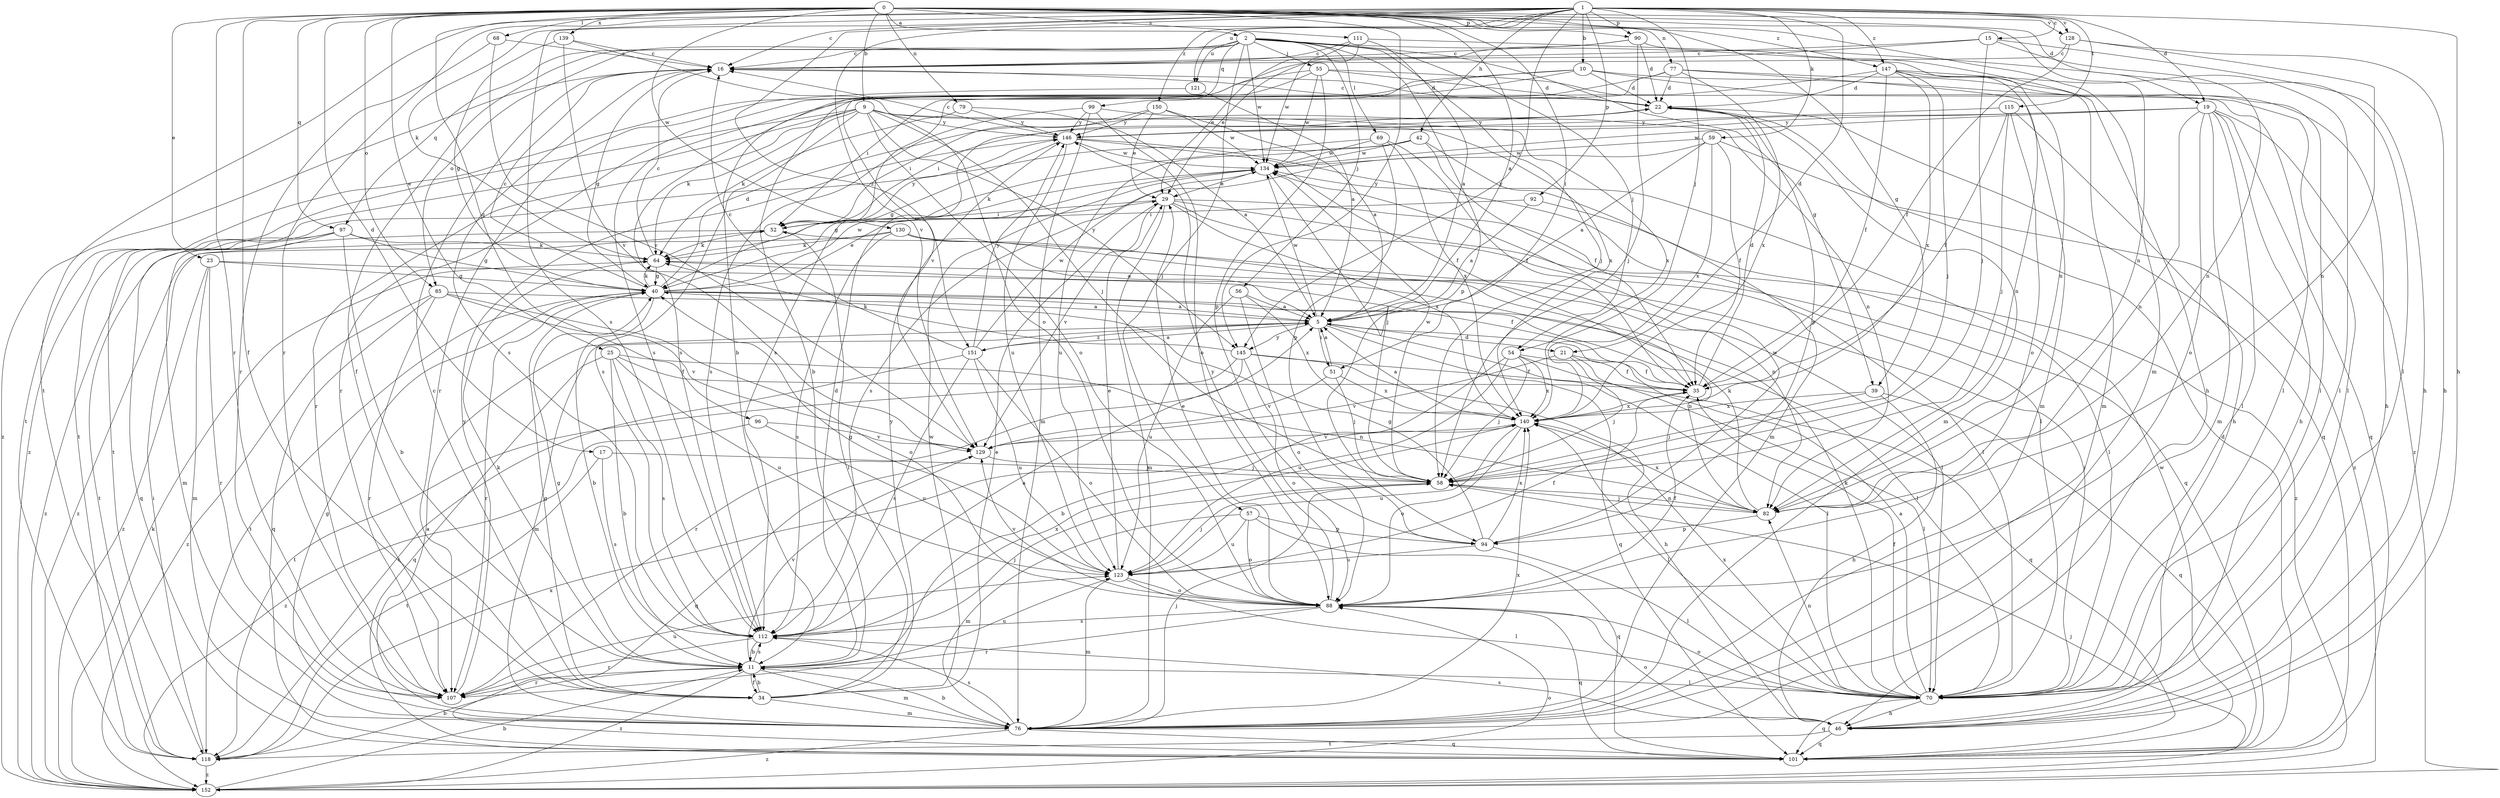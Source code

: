 strict digraph  {
0;
1;
2;
5;
9;
10;
11;
15;
16;
17;
19;
21;
22;
23;
25;
29;
34;
35;
39;
40;
42;
46;
51;
52;
54;
55;
56;
57;
58;
59;
64;
68;
69;
70;
76;
77;
79;
82;
85;
88;
90;
92;
94;
96;
97;
99;
101;
107;
111;
112;
115;
118;
121;
123;
128;
129;
130;
134;
139;
140;
145;
146;
147;
150;
151;
152;
0 -> 2  [label=a];
0 -> 5  [label=a];
0 -> 9  [label=b];
0 -> 17  [label=d];
0 -> 19  [label=d];
0 -> 23  [label=e];
0 -> 25  [label=e];
0 -> 34  [label=f];
0 -> 39  [label=g];
0 -> 51  [label=i];
0 -> 68  [label=l];
0 -> 76  [label=m];
0 -> 77  [label=n];
0 -> 79  [label=n];
0 -> 82  [label=n];
0 -> 85  [label=o];
0 -> 90  [label=p];
0 -> 96  [label=q];
0 -> 97  [label=q];
0 -> 107  [label=r];
0 -> 111  [label=s];
0 -> 128  [label=v];
0 -> 130  [label=w];
0 -> 139  [label=x];
0 -> 145  [label=y];
0 -> 147  [label=z];
1 -> 10  [label=b];
1 -> 15  [label=c];
1 -> 16  [label=c];
1 -> 19  [label=d];
1 -> 21  [label=d];
1 -> 42  [label=h];
1 -> 46  [label=h];
1 -> 54  [label=j];
1 -> 59  [label=k];
1 -> 64  [label=k];
1 -> 90  [label=p];
1 -> 92  [label=p];
1 -> 107  [label=r];
1 -> 112  [label=s];
1 -> 115  [label=t];
1 -> 118  [label=t];
1 -> 121  [label=u];
1 -> 128  [label=v];
1 -> 129  [label=v];
1 -> 145  [label=y];
1 -> 147  [label=z];
1 -> 150  [label=z];
1 -> 151  [label=z];
2 -> 16  [label=c];
2 -> 34  [label=f];
2 -> 39  [label=g];
2 -> 54  [label=j];
2 -> 55  [label=j];
2 -> 56  [label=j];
2 -> 57  [label=j];
2 -> 58  [label=j];
2 -> 69  [label=l];
2 -> 82  [label=n];
2 -> 85  [label=o];
2 -> 94  [label=p];
2 -> 97  [label=q];
2 -> 99  [label=q];
2 -> 121  [label=u];
2 -> 134  [label=w];
5 -> 21  [label=d];
5 -> 51  [label=i];
5 -> 70  [label=l];
5 -> 76  [label=m];
5 -> 101  [label=q];
5 -> 134  [label=w];
5 -> 145  [label=y];
5 -> 151  [label=z];
9 -> 58  [label=j];
9 -> 64  [label=k];
9 -> 82  [label=n];
9 -> 88  [label=o];
9 -> 107  [label=r];
9 -> 112  [label=s];
9 -> 118  [label=t];
9 -> 140  [label=x];
9 -> 145  [label=y];
9 -> 146  [label=y];
9 -> 152  [label=z];
10 -> 11  [label=b];
10 -> 22  [label=d];
10 -> 46  [label=h];
10 -> 70  [label=l];
10 -> 107  [label=r];
10 -> 112  [label=s];
11 -> 22  [label=d];
11 -> 34  [label=f];
11 -> 40  [label=g];
11 -> 64  [label=k];
11 -> 70  [label=l];
11 -> 76  [label=m];
11 -> 107  [label=r];
11 -> 112  [label=s];
11 -> 123  [label=u];
11 -> 129  [label=v];
11 -> 152  [label=z];
15 -> 11  [label=b];
15 -> 16  [label=c];
15 -> 46  [label=h];
15 -> 58  [label=j];
15 -> 82  [label=n];
16 -> 22  [label=d];
16 -> 40  [label=g];
16 -> 112  [label=s];
16 -> 152  [label=z];
17 -> 58  [label=j];
17 -> 112  [label=s];
17 -> 118  [label=t];
19 -> 46  [label=h];
19 -> 52  [label=i];
19 -> 70  [label=l];
19 -> 76  [label=m];
19 -> 82  [label=n];
19 -> 88  [label=o];
19 -> 101  [label=q];
19 -> 134  [label=w];
19 -> 146  [label=y];
19 -> 152  [label=z];
21 -> 35  [label=f];
21 -> 58  [label=j];
21 -> 101  [label=q];
21 -> 129  [label=v];
22 -> 16  [label=c];
22 -> 76  [label=m];
22 -> 94  [label=p];
22 -> 101  [label=q];
22 -> 146  [label=y];
23 -> 35  [label=f];
23 -> 40  [label=g];
23 -> 76  [label=m];
23 -> 107  [label=r];
23 -> 152  [label=z];
25 -> 11  [label=b];
25 -> 35  [label=f];
25 -> 82  [label=n];
25 -> 101  [label=q];
25 -> 112  [label=s];
25 -> 123  [label=u];
29 -> 52  [label=i];
29 -> 70  [label=l];
29 -> 76  [label=m];
29 -> 101  [label=q];
29 -> 129  [label=v];
29 -> 140  [label=x];
29 -> 152  [label=z];
34 -> 11  [label=b];
34 -> 16  [label=c];
34 -> 29  [label=e];
34 -> 40  [label=g];
34 -> 52  [label=i];
34 -> 76  [label=m];
34 -> 134  [label=w];
34 -> 146  [label=y];
35 -> 22  [label=d];
35 -> 140  [label=x];
39 -> 46  [label=h];
39 -> 58  [label=j];
39 -> 101  [label=q];
39 -> 140  [label=x];
40 -> 5  [label=a];
40 -> 11  [label=b];
40 -> 16  [label=c];
40 -> 22  [label=d];
40 -> 29  [label=e];
40 -> 64  [label=k];
40 -> 70  [label=l];
40 -> 82  [label=n];
40 -> 107  [label=r];
40 -> 118  [label=t];
40 -> 134  [label=w];
42 -> 35  [label=f];
42 -> 76  [label=m];
42 -> 118  [label=t];
42 -> 123  [label=u];
42 -> 134  [label=w];
46 -> 88  [label=o];
46 -> 101  [label=q];
46 -> 112  [label=s];
46 -> 118  [label=t];
51 -> 5  [label=a];
51 -> 58  [label=j];
51 -> 129  [label=v];
51 -> 140  [label=x];
52 -> 64  [label=k];
52 -> 118  [label=t];
52 -> 146  [label=y];
54 -> 11  [label=b];
54 -> 35  [label=f];
54 -> 58  [label=j];
54 -> 70  [label=l];
54 -> 123  [label=u];
54 -> 140  [label=x];
55 -> 22  [label=d];
55 -> 70  [label=l];
55 -> 94  [label=p];
55 -> 118  [label=t];
55 -> 129  [label=v];
55 -> 134  [label=w];
56 -> 5  [label=a];
56 -> 88  [label=o];
56 -> 123  [label=u];
56 -> 140  [label=x];
57 -> 76  [label=m];
57 -> 88  [label=o];
57 -> 94  [label=p];
57 -> 101  [label=q];
57 -> 123  [label=u];
58 -> 82  [label=n];
58 -> 134  [label=w];
59 -> 5  [label=a];
59 -> 35  [label=f];
59 -> 112  [label=s];
59 -> 134  [label=w];
59 -> 140  [label=x];
59 -> 152  [label=z];
64 -> 16  [label=c];
64 -> 40  [label=g];
68 -> 16  [label=c];
68 -> 107  [label=r];
68 -> 129  [label=v];
69 -> 35  [label=f];
69 -> 64  [label=k];
69 -> 94  [label=p];
69 -> 134  [label=w];
69 -> 140  [label=x];
70 -> 5  [label=a];
70 -> 35  [label=f];
70 -> 46  [label=h];
70 -> 52  [label=i];
70 -> 64  [label=k];
70 -> 82  [label=n];
70 -> 88  [label=o];
70 -> 101  [label=q];
70 -> 140  [label=x];
76 -> 5  [label=a];
76 -> 11  [label=b];
76 -> 40  [label=g];
76 -> 58  [label=j];
76 -> 101  [label=q];
76 -> 112  [label=s];
76 -> 140  [label=x];
76 -> 152  [label=z];
77 -> 22  [label=d];
77 -> 52  [label=i];
77 -> 70  [label=l];
77 -> 76  [label=m];
77 -> 112  [label=s];
77 -> 140  [label=x];
79 -> 5  [label=a];
79 -> 64  [label=k];
79 -> 146  [label=y];
82 -> 58  [label=j];
82 -> 64  [label=k];
82 -> 94  [label=p];
82 -> 140  [label=x];
85 -> 5  [label=a];
85 -> 88  [label=o];
85 -> 101  [label=q];
85 -> 107  [label=r];
85 -> 129  [label=v];
85 -> 152  [label=z];
88 -> 29  [label=e];
88 -> 35  [label=f];
88 -> 101  [label=q];
88 -> 107  [label=r];
88 -> 112  [label=s];
88 -> 129  [label=v];
88 -> 146  [label=y];
90 -> 16  [label=c];
90 -> 22  [label=d];
90 -> 29  [label=e];
90 -> 58  [label=j];
90 -> 70  [label=l];
92 -> 5  [label=a];
92 -> 52  [label=i];
92 -> 70  [label=l];
94 -> 40  [label=g];
94 -> 70  [label=l];
94 -> 123  [label=u];
94 -> 134  [label=w];
94 -> 140  [label=x];
96 -> 123  [label=u];
96 -> 129  [label=v];
96 -> 152  [label=z];
97 -> 11  [label=b];
97 -> 40  [label=g];
97 -> 64  [label=k];
97 -> 76  [label=m];
97 -> 101  [label=q];
97 -> 152  [label=z];
99 -> 76  [label=m];
99 -> 88  [label=o];
99 -> 112  [label=s];
99 -> 140  [label=x];
99 -> 146  [label=y];
101 -> 22  [label=d];
101 -> 134  [label=w];
107 -> 123  [label=u];
107 -> 146  [label=y];
111 -> 5  [label=a];
111 -> 16  [label=c];
111 -> 29  [label=e];
111 -> 46  [label=h];
111 -> 134  [label=w];
112 -> 5  [label=a];
112 -> 11  [label=b];
112 -> 58  [label=j];
112 -> 107  [label=r];
112 -> 140  [label=x];
115 -> 35  [label=f];
115 -> 46  [label=h];
115 -> 58  [label=j];
115 -> 88  [label=o];
115 -> 146  [label=y];
118 -> 11  [label=b];
118 -> 52  [label=i];
118 -> 140  [label=x];
118 -> 152  [label=z];
121 -> 5  [label=a];
121 -> 107  [label=r];
123 -> 29  [label=e];
123 -> 35  [label=f];
123 -> 40  [label=g];
123 -> 58  [label=j];
123 -> 70  [label=l];
123 -> 76  [label=m];
123 -> 88  [label=o];
128 -> 16  [label=c];
128 -> 35  [label=f];
128 -> 46  [label=h];
128 -> 82  [label=n];
129 -> 58  [label=j];
129 -> 101  [label=q];
130 -> 5  [label=a];
130 -> 64  [label=k];
130 -> 70  [label=l];
130 -> 82  [label=n];
130 -> 112  [label=s];
130 -> 152  [label=z];
134 -> 29  [label=e];
134 -> 40  [label=g];
134 -> 58  [label=j];
139 -> 16  [label=c];
139 -> 40  [label=g];
139 -> 88  [label=o];
139 -> 129  [label=v];
140 -> 5  [label=a];
140 -> 70  [label=l];
140 -> 88  [label=o];
140 -> 123  [label=u];
140 -> 129  [label=v];
145 -> 35  [label=f];
145 -> 46  [label=h];
145 -> 64  [label=k];
145 -> 88  [label=o];
145 -> 107  [label=r];
145 -> 118  [label=t];
146 -> 16  [label=c];
146 -> 35  [label=f];
146 -> 40  [label=g];
146 -> 70  [label=l];
146 -> 123  [label=u];
146 -> 134  [label=w];
147 -> 22  [label=d];
147 -> 35  [label=f];
147 -> 58  [label=j];
147 -> 70  [label=l];
147 -> 76  [label=m];
147 -> 82  [label=n];
147 -> 112  [label=s];
147 -> 140  [label=x];
150 -> 5  [label=a];
150 -> 29  [label=e];
150 -> 52  [label=i];
150 -> 134  [label=w];
150 -> 146  [label=y];
151 -> 5  [label=a];
151 -> 16  [label=c];
151 -> 88  [label=o];
151 -> 112  [label=s];
151 -> 118  [label=t];
151 -> 123  [label=u];
151 -> 134  [label=w];
151 -> 146  [label=y];
152 -> 11  [label=b];
152 -> 58  [label=j];
152 -> 64  [label=k];
152 -> 88  [label=o];
}
